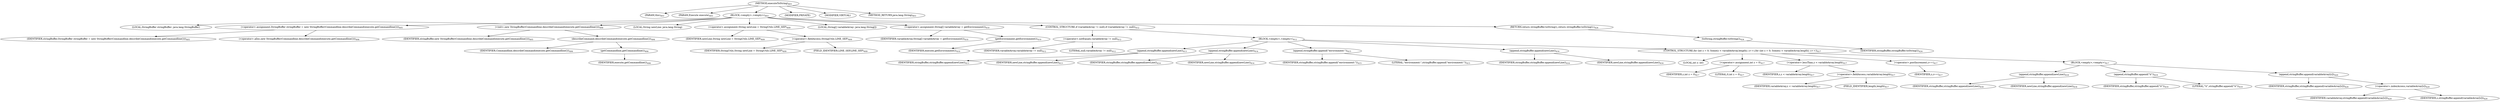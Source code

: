 digraph "executeToString" {  
"900" [label = <(METHOD,executeToString)<SUB>403</SUB>> ]
"901" [label = <(PARAM,this)<SUB>403</SUB>> ]
"902" [label = <(PARAM,Execute execute)<SUB>403</SUB>> ]
"903" [label = <(BLOCK,&lt;empty&gt;,&lt;empty&gt;)<SUB>403</SUB>> ]
"61" [label = <(LOCAL,StringBuffer stringBuffer: java.lang.StringBuffer)> ]
"904" [label = <(&lt;operator&gt;.assignment,StringBuffer stringBuffer = new StringBuffer(Commandline.describeCommand(execute.getCommandline())))<SUB>405</SUB>> ]
"905" [label = <(IDENTIFIER,stringBuffer,StringBuffer stringBuffer = new StringBuffer(Commandline.describeCommand(execute.getCommandline())))<SUB>405</SUB>> ]
"906" [label = <(&lt;operator&gt;.alloc,new StringBuffer(Commandline.describeCommand(execute.getCommandline())))<SUB>406</SUB>> ]
"907" [label = <(&lt;init&gt;,new StringBuffer(Commandline.describeCommand(execute.getCommandline())))<SUB>406</SUB>> ]
"60" [label = <(IDENTIFIER,stringBuffer,new StringBuffer(Commandline.describeCommand(execute.getCommandline())))<SUB>405</SUB>> ]
"908" [label = <(describeCommand,describeCommand(execute.getCommandline()))<SUB>406</SUB>> ]
"909" [label = <(IDENTIFIER,Commandline,describeCommand(execute.getCommandline()))<SUB>406</SUB>> ]
"910" [label = <(getCommandline,getCommandline())<SUB>406</SUB>> ]
"911" [label = <(IDENTIFIER,execute,getCommandline())<SUB>406</SUB>> ]
"912" [label = <(LOCAL,String newLine: java.lang.String)> ]
"913" [label = <(&lt;operator&gt;.assignment,String newLine = StringUtils.LINE_SEP)<SUB>409</SUB>> ]
"914" [label = <(IDENTIFIER,newLine,String newLine = StringUtils.LINE_SEP)<SUB>409</SUB>> ]
"915" [label = <(&lt;operator&gt;.fieldAccess,StringUtils.LINE_SEP)<SUB>409</SUB>> ]
"916" [label = <(IDENTIFIER,StringUtils,String newLine = StringUtils.LINE_SEP)<SUB>409</SUB>> ]
"917" [label = <(FIELD_IDENTIFIER,LINE_SEP,LINE_SEP)<SUB>409</SUB>> ]
"918" [label = <(LOCAL,String[] variableArray: java.lang.String[])> ]
"919" [label = <(&lt;operator&gt;.assignment,String[] variableArray = getEnvironment())<SUB>410</SUB>> ]
"920" [label = <(IDENTIFIER,variableArray,String[] variableArray = getEnvironment())<SUB>410</SUB>> ]
"921" [label = <(getEnvironment,getEnvironment())<SUB>410</SUB>> ]
"922" [label = <(IDENTIFIER,execute,getEnvironment())<SUB>410</SUB>> ]
"923" [label = <(CONTROL_STRUCTURE,if (variableArray != null),if (variableArray != null))<SUB>412</SUB>> ]
"924" [label = <(&lt;operator&gt;.notEquals,variableArray != null)<SUB>412</SUB>> ]
"925" [label = <(IDENTIFIER,variableArray,variableArray != null)<SUB>412</SUB>> ]
"926" [label = <(LITERAL,null,variableArray != null)<SUB>412</SUB>> ]
"927" [label = <(BLOCK,&lt;empty&gt;,&lt;empty&gt;)<SUB>412</SUB>> ]
"928" [label = <(append,stringBuffer.append(newLine))<SUB>413</SUB>> ]
"929" [label = <(IDENTIFIER,stringBuffer,stringBuffer.append(newLine))<SUB>413</SUB>> ]
"930" [label = <(IDENTIFIER,newLine,stringBuffer.append(newLine))<SUB>413</SUB>> ]
"931" [label = <(append,stringBuffer.append(newLine))<SUB>414</SUB>> ]
"932" [label = <(IDENTIFIER,stringBuffer,stringBuffer.append(newLine))<SUB>414</SUB>> ]
"933" [label = <(IDENTIFIER,newLine,stringBuffer.append(newLine))<SUB>414</SUB>> ]
"934" [label = <(append,stringBuffer.append(&quot;environment:&quot;))<SUB>415</SUB>> ]
"935" [label = <(IDENTIFIER,stringBuffer,stringBuffer.append(&quot;environment:&quot;))<SUB>415</SUB>> ]
"936" [label = <(LITERAL,&quot;environment:&quot;,stringBuffer.append(&quot;environment:&quot;))<SUB>415</SUB>> ]
"937" [label = <(append,stringBuffer.append(newLine))<SUB>416</SUB>> ]
"938" [label = <(IDENTIFIER,stringBuffer,stringBuffer.append(newLine))<SUB>416</SUB>> ]
"939" [label = <(IDENTIFIER,newLine,stringBuffer.append(newLine))<SUB>416</SUB>> ]
"940" [label = <(CONTROL_STRUCTURE,for (int z = 0; Some(z &lt; variableArray.length); z++),for (int z = 0; Some(z &lt; variableArray.length); z++))<SUB>417</SUB>> ]
"941" [label = <(LOCAL,int z: int)> ]
"942" [label = <(&lt;operator&gt;.assignment,int z = 0)<SUB>417</SUB>> ]
"943" [label = <(IDENTIFIER,z,int z = 0)<SUB>417</SUB>> ]
"944" [label = <(LITERAL,0,int z = 0)<SUB>417</SUB>> ]
"945" [label = <(&lt;operator&gt;.lessThan,z &lt; variableArray.length)<SUB>417</SUB>> ]
"946" [label = <(IDENTIFIER,z,z &lt; variableArray.length)<SUB>417</SUB>> ]
"947" [label = <(&lt;operator&gt;.fieldAccess,variableArray.length)<SUB>417</SUB>> ]
"948" [label = <(IDENTIFIER,variableArray,z &lt; variableArray.length)<SUB>417</SUB>> ]
"949" [label = <(FIELD_IDENTIFIER,length,length)<SUB>417</SUB>> ]
"950" [label = <(&lt;operator&gt;.postIncrement,z++)<SUB>417</SUB>> ]
"951" [label = <(IDENTIFIER,z,z++)<SUB>417</SUB>> ]
"952" [label = <(BLOCK,&lt;empty&gt;,&lt;empty&gt;)<SUB>417</SUB>> ]
"953" [label = <(append,stringBuffer.append(newLine))<SUB>418</SUB>> ]
"954" [label = <(IDENTIFIER,stringBuffer,stringBuffer.append(newLine))<SUB>418</SUB>> ]
"955" [label = <(IDENTIFIER,newLine,stringBuffer.append(newLine))<SUB>418</SUB>> ]
"956" [label = <(append,stringBuffer.append(&quot;\t&quot;))<SUB>419</SUB>> ]
"957" [label = <(IDENTIFIER,stringBuffer,stringBuffer.append(&quot;\t&quot;))<SUB>419</SUB>> ]
"958" [label = <(LITERAL,&quot;\t&quot;,stringBuffer.append(&quot;\t&quot;))<SUB>419</SUB>> ]
"959" [label = <(append,stringBuffer.append(variableArray[z]))<SUB>420</SUB>> ]
"960" [label = <(IDENTIFIER,stringBuffer,stringBuffer.append(variableArray[z]))<SUB>420</SUB>> ]
"961" [label = <(&lt;operator&gt;.indexAccess,variableArray[z])<SUB>420</SUB>> ]
"962" [label = <(IDENTIFIER,variableArray,stringBuffer.append(variableArray[z]))<SUB>420</SUB>> ]
"963" [label = <(IDENTIFIER,z,stringBuffer.append(variableArray[z]))<SUB>420</SUB>> ]
"964" [label = <(RETURN,return stringBuffer.toString();,return stringBuffer.toString();)<SUB>424</SUB>> ]
"965" [label = <(toString,stringBuffer.toString())<SUB>424</SUB>> ]
"966" [label = <(IDENTIFIER,stringBuffer,stringBuffer.toString())<SUB>424</SUB>> ]
"967" [label = <(MODIFIER,PRIVATE)> ]
"968" [label = <(MODIFIER,VIRTUAL)> ]
"969" [label = <(METHOD_RETURN,java.lang.String)<SUB>403</SUB>> ]
  "900" -> "901" 
  "900" -> "902" 
  "900" -> "903" 
  "900" -> "967" 
  "900" -> "968" 
  "900" -> "969" 
  "903" -> "61" 
  "903" -> "904" 
  "903" -> "907" 
  "903" -> "912" 
  "903" -> "913" 
  "903" -> "918" 
  "903" -> "919" 
  "903" -> "923" 
  "903" -> "964" 
  "904" -> "905" 
  "904" -> "906" 
  "907" -> "60" 
  "907" -> "908" 
  "908" -> "909" 
  "908" -> "910" 
  "910" -> "911" 
  "913" -> "914" 
  "913" -> "915" 
  "915" -> "916" 
  "915" -> "917" 
  "919" -> "920" 
  "919" -> "921" 
  "921" -> "922" 
  "923" -> "924" 
  "923" -> "927" 
  "924" -> "925" 
  "924" -> "926" 
  "927" -> "928" 
  "927" -> "931" 
  "927" -> "934" 
  "927" -> "937" 
  "927" -> "940" 
  "928" -> "929" 
  "928" -> "930" 
  "931" -> "932" 
  "931" -> "933" 
  "934" -> "935" 
  "934" -> "936" 
  "937" -> "938" 
  "937" -> "939" 
  "940" -> "941" 
  "940" -> "942" 
  "940" -> "945" 
  "940" -> "950" 
  "940" -> "952" 
  "942" -> "943" 
  "942" -> "944" 
  "945" -> "946" 
  "945" -> "947" 
  "947" -> "948" 
  "947" -> "949" 
  "950" -> "951" 
  "952" -> "953" 
  "952" -> "956" 
  "952" -> "959" 
  "953" -> "954" 
  "953" -> "955" 
  "956" -> "957" 
  "956" -> "958" 
  "959" -> "960" 
  "959" -> "961" 
  "961" -> "962" 
  "961" -> "963" 
  "964" -> "965" 
  "965" -> "966" 
}

